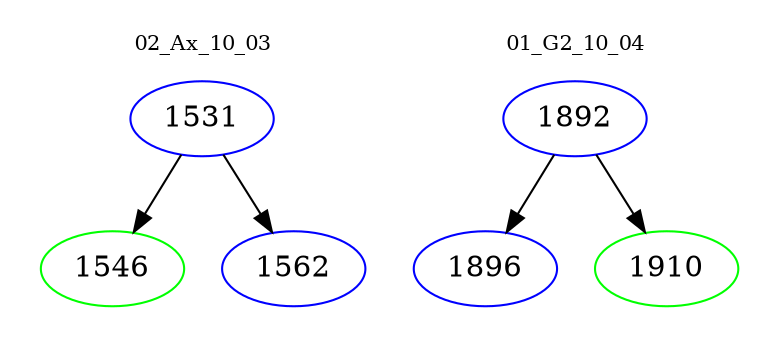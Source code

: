 digraph{
subgraph cluster_0 {
color = white
label = "02_Ax_10_03";
fontsize=10;
T0_1531 [label="1531", color="blue"]
T0_1531 -> T0_1546 [color="black"]
T0_1546 [label="1546", color="green"]
T0_1531 -> T0_1562 [color="black"]
T0_1562 [label="1562", color="blue"]
}
subgraph cluster_1 {
color = white
label = "01_G2_10_04";
fontsize=10;
T1_1892 [label="1892", color="blue"]
T1_1892 -> T1_1896 [color="black"]
T1_1896 [label="1896", color="blue"]
T1_1892 -> T1_1910 [color="black"]
T1_1910 [label="1910", color="green"]
}
}
